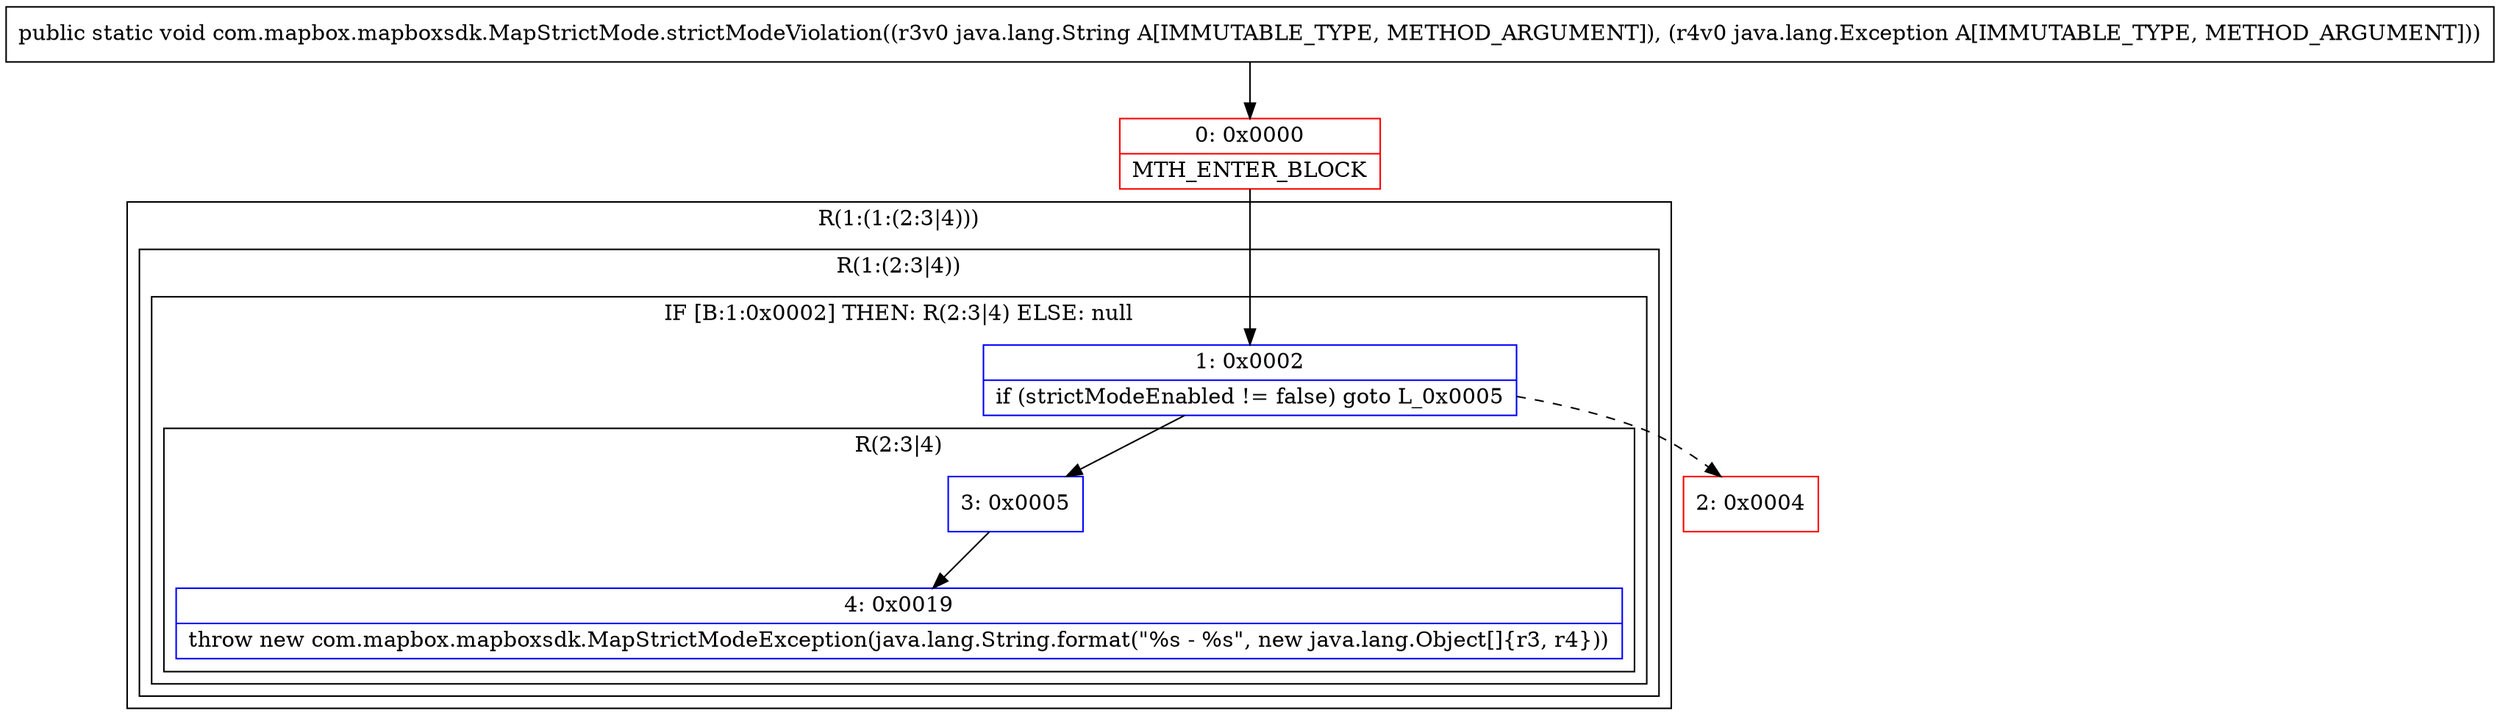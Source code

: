 digraph "CFG forcom.mapbox.mapboxsdk.MapStrictMode.strictModeViolation(Ljava\/lang\/String;Ljava\/lang\/Exception;)V" {
subgraph cluster_Region_581118043 {
label = "R(1:(1:(2:3|4)))";
node [shape=record,color=blue];
subgraph cluster_Region_580350014 {
label = "R(1:(2:3|4))";
node [shape=record,color=blue];
subgraph cluster_IfRegion_1167332205 {
label = "IF [B:1:0x0002] THEN: R(2:3|4) ELSE: null";
node [shape=record,color=blue];
Node_1 [shape=record,label="{1\:\ 0x0002|if (strictModeEnabled != false) goto L_0x0005\l}"];
subgraph cluster_Region_613396640 {
label = "R(2:3|4)";
node [shape=record,color=blue];
Node_3 [shape=record,label="{3\:\ 0x0005}"];
Node_4 [shape=record,label="{4\:\ 0x0019|throw new com.mapbox.mapboxsdk.MapStrictModeException(java.lang.String.format(\"%s \- %s\", new java.lang.Object[]\{r3, r4\}))\l}"];
}
}
}
}
Node_0 [shape=record,color=red,label="{0\:\ 0x0000|MTH_ENTER_BLOCK\l}"];
Node_2 [shape=record,color=red,label="{2\:\ 0x0004}"];
MethodNode[shape=record,label="{public static void com.mapbox.mapboxsdk.MapStrictMode.strictModeViolation((r3v0 java.lang.String A[IMMUTABLE_TYPE, METHOD_ARGUMENT]), (r4v0 java.lang.Exception A[IMMUTABLE_TYPE, METHOD_ARGUMENT])) }"];
MethodNode -> Node_0;
Node_1 -> Node_2[style=dashed];
Node_1 -> Node_3;
Node_3 -> Node_4;
Node_0 -> Node_1;
}

